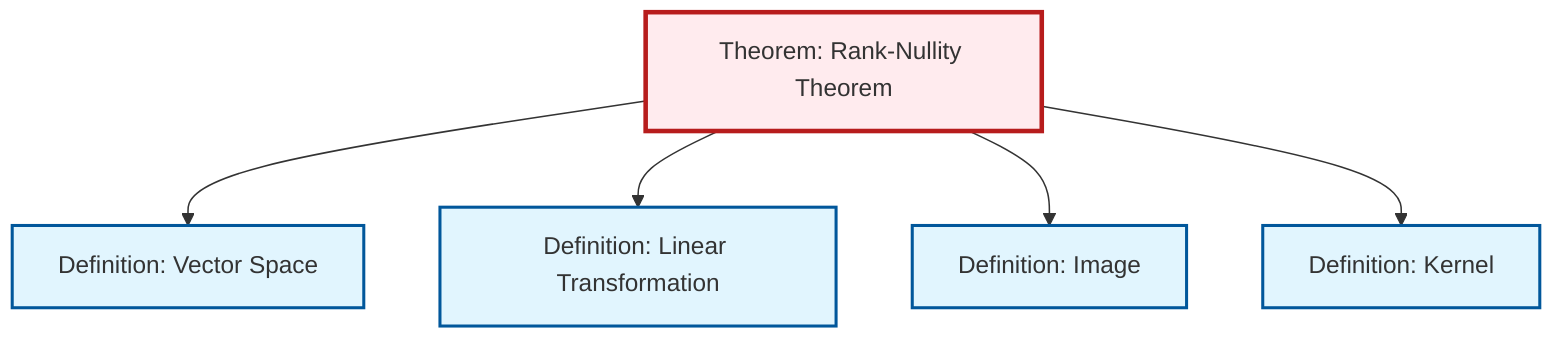 graph TD
    classDef definition fill:#e1f5fe,stroke:#01579b,stroke-width:2px
    classDef theorem fill:#f3e5f5,stroke:#4a148c,stroke-width:2px
    classDef axiom fill:#fff3e0,stroke:#e65100,stroke-width:2px
    classDef example fill:#e8f5e9,stroke:#1b5e20,stroke-width:2px
    classDef current fill:#ffebee,stroke:#b71c1c,stroke-width:3px
    def-linear-transformation["Definition: Linear Transformation"]:::definition
    thm-rank-nullity["Theorem: Rank-Nullity Theorem"]:::theorem
    def-image["Definition: Image"]:::definition
    def-kernel["Definition: Kernel"]:::definition
    def-vector-space["Definition: Vector Space"]:::definition
    thm-rank-nullity --> def-vector-space
    thm-rank-nullity --> def-linear-transformation
    thm-rank-nullity --> def-image
    thm-rank-nullity --> def-kernel
    class thm-rank-nullity current